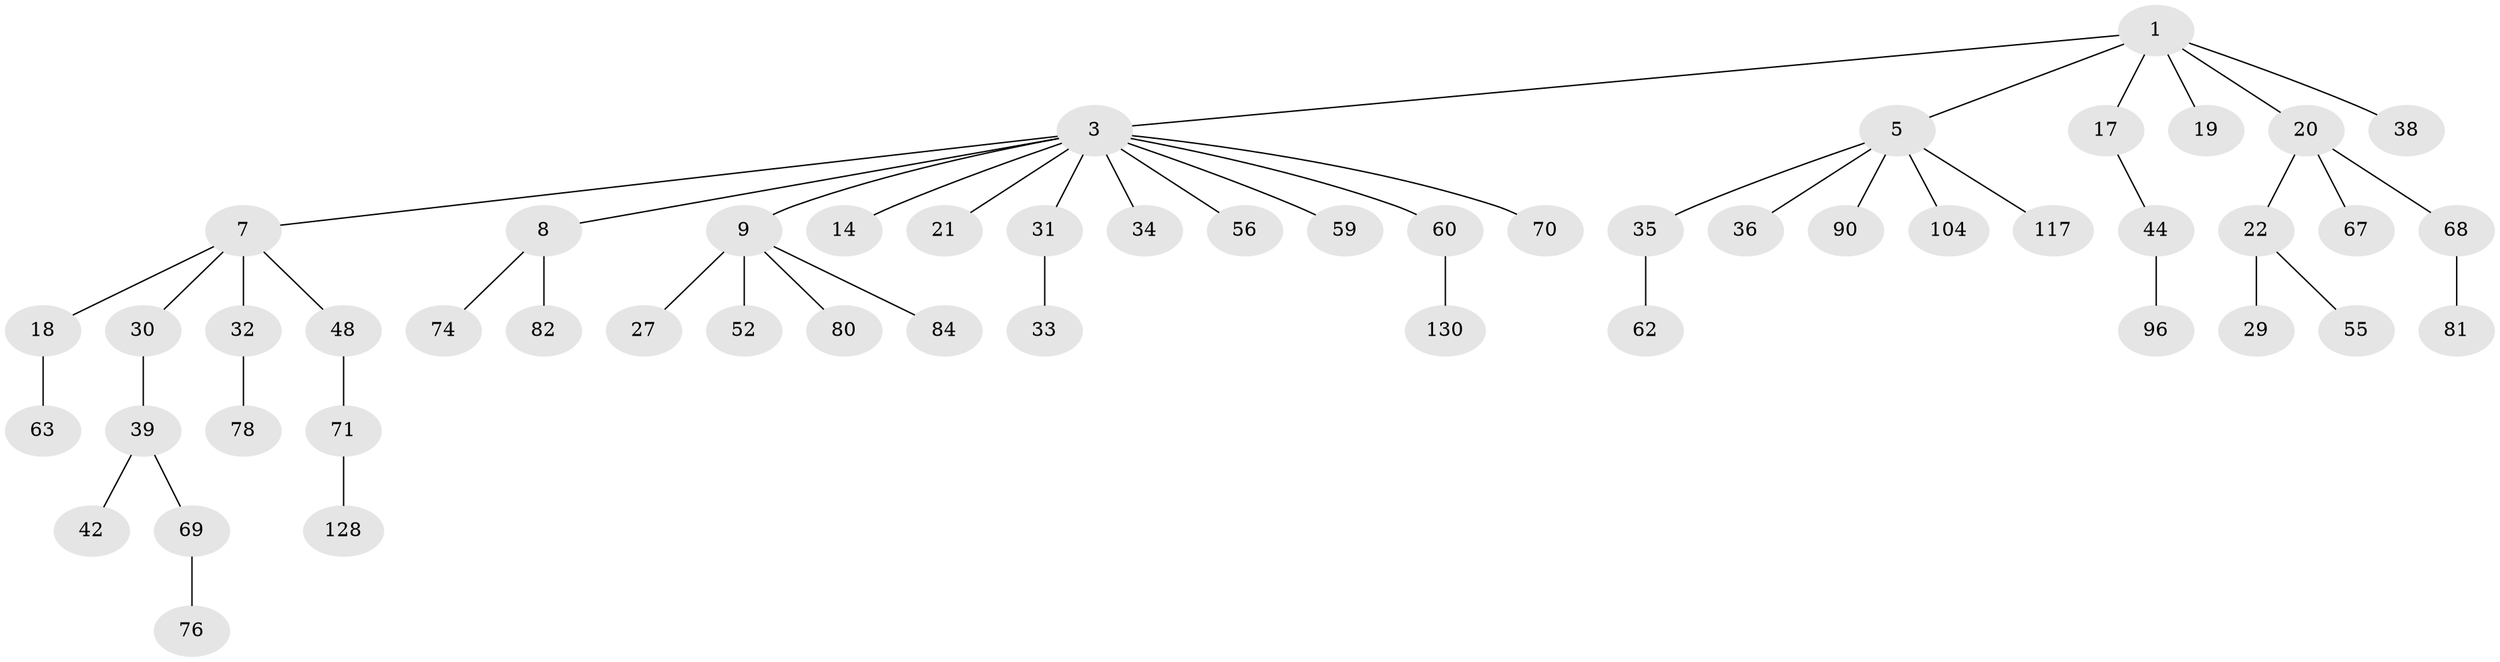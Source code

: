 // original degree distribution, {3: 0.13636363636363635, 4: 0.09090909090909091, 6: 0.030303030303030304, 5: 0.022727272727272728, 1: 0.5227272727272727, 2: 0.19696969696969696}
// Generated by graph-tools (version 1.1) at 2025/19/03/04/25 18:19:25]
// undirected, 52 vertices, 51 edges
graph export_dot {
graph [start="1"]
  node [color=gray90,style=filled];
  1 [super="+2+10"];
  3 [super="+4+6+45+53"];
  5 [super="+26+61+57+11+12"];
  7 [super="+25"];
  8;
  9 [super="+13"];
  14;
  17 [super="+54"];
  18 [super="+89+47+64"];
  19 [super="+92+88+77+24"];
  20 [super="+23"];
  21;
  22 [super="+41+51"];
  27 [super="+43+108"];
  29 [super="+66"];
  30 [super="+109+113"];
  31 [super="+37+122"];
  32 [super="+83"];
  33 [super="+40"];
  34 [super="+103+98+99"];
  35 [super="+118"];
  36;
  38 [super="+95"];
  39 [super="+72"];
  42;
  44;
  48 [super="+97"];
  52;
  55;
  56;
  59;
  60;
  62 [super="+94+131"];
  63 [super="+85"];
  67;
  68 [super="+126"];
  69 [super="+123"];
  70 [super="+106"];
  71;
  74;
  76 [super="+116"];
  78;
  80 [super="+107"];
  81;
  82;
  84;
  90;
  96;
  104;
  117;
  128;
  130;
  1 -- 3;
  1 -- 20;
  1 -- 5;
  1 -- 17;
  1 -- 19;
  1 -- 38;
  3 -- 7;
  3 -- 21;
  3 -- 70;
  3 -- 8;
  3 -- 14;
  3 -- 34;
  3 -- 56;
  3 -- 9;
  3 -- 59;
  3 -- 60;
  3 -- 31;
  5 -- 36;
  5 -- 35;
  5 -- 117;
  5 -- 104;
  5 -- 90;
  7 -- 18;
  7 -- 30;
  7 -- 32;
  7 -- 48;
  8 -- 74;
  8 -- 82;
  9 -- 84;
  9 -- 80;
  9 -- 27;
  9 -- 52;
  17 -- 44;
  18 -- 63;
  20 -- 22;
  20 -- 67;
  20 -- 68;
  22 -- 29;
  22 -- 55;
  30 -- 39;
  31 -- 33;
  32 -- 78;
  35 -- 62;
  39 -- 42;
  39 -- 69;
  44 -- 96;
  48 -- 71;
  60 -- 130;
  68 -- 81;
  69 -- 76;
  71 -- 128;
}
